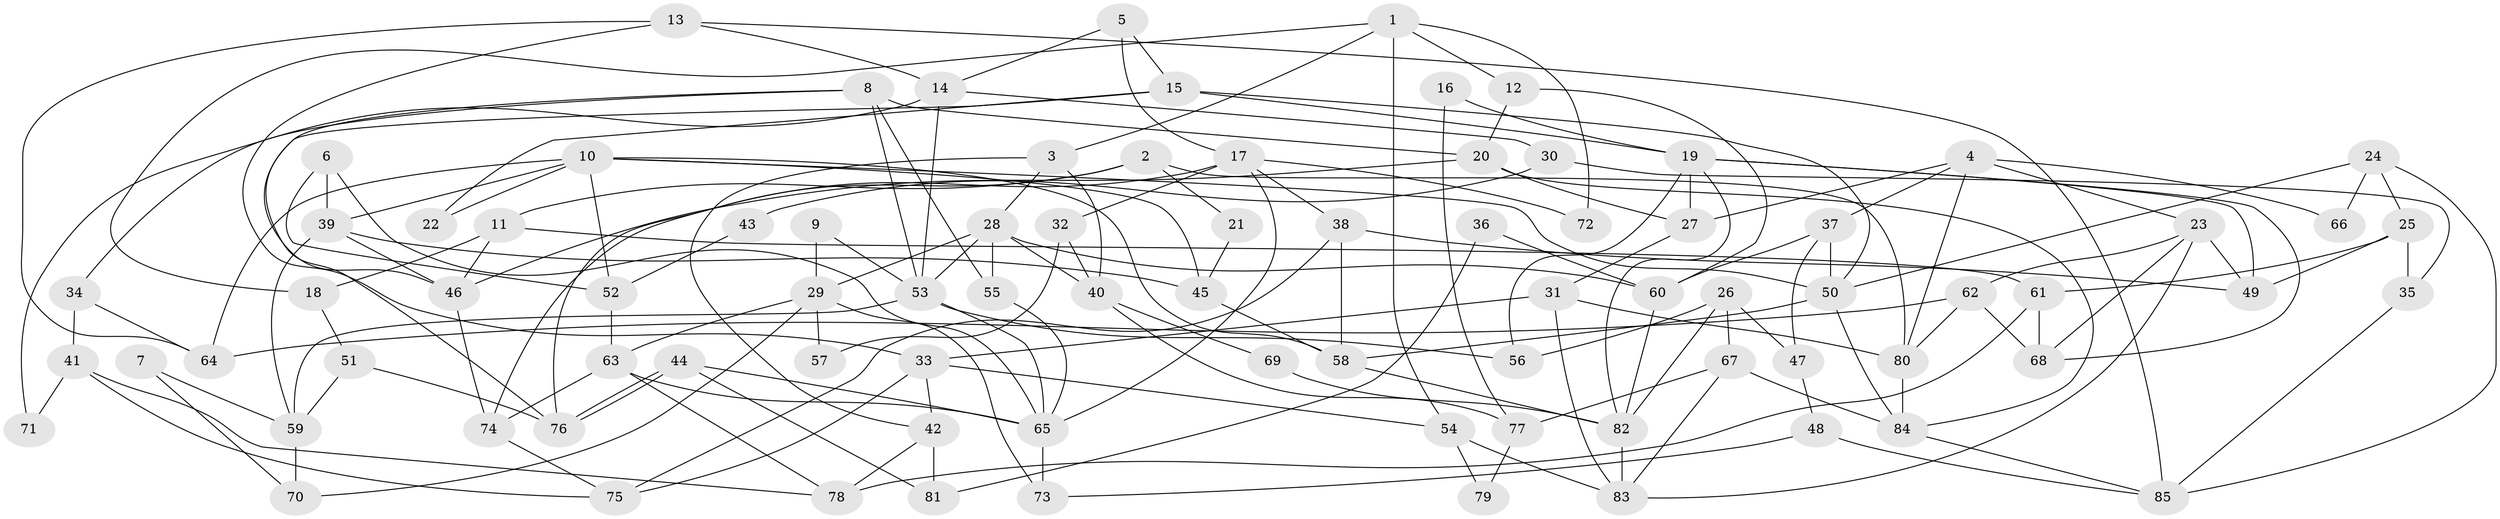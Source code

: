 // coarse degree distribution, {7: 0.11864406779661017, 6: 0.1016949152542373, 5: 0.15254237288135594, 3: 0.2033898305084746, 2: 0.1016949152542373, 4: 0.23728813559322035, 11: 0.03389830508474576, 10: 0.01694915254237288, 8: 0.03389830508474576}
// Generated by graph-tools (version 1.1) at 2025/23/03/03/25 07:23:56]
// undirected, 85 vertices, 170 edges
graph export_dot {
graph [start="1"]
  node [color=gray90,style=filled];
  1;
  2;
  3;
  4;
  5;
  6;
  7;
  8;
  9;
  10;
  11;
  12;
  13;
  14;
  15;
  16;
  17;
  18;
  19;
  20;
  21;
  22;
  23;
  24;
  25;
  26;
  27;
  28;
  29;
  30;
  31;
  32;
  33;
  34;
  35;
  36;
  37;
  38;
  39;
  40;
  41;
  42;
  43;
  44;
  45;
  46;
  47;
  48;
  49;
  50;
  51;
  52;
  53;
  54;
  55;
  56;
  57;
  58;
  59;
  60;
  61;
  62;
  63;
  64;
  65;
  66;
  67;
  68;
  69;
  70;
  71;
  72;
  73;
  74;
  75;
  76;
  77;
  78;
  79;
  80;
  81;
  82;
  83;
  84;
  85;
  1 -- 12;
  1 -- 54;
  1 -- 3;
  1 -- 18;
  1 -- 72;
  2 -- 76;
  2 -- 80;
  2 -- 11;
  2 -- 21;
  3 -- 42;
  3 -- 28;
  3 -- 40;
  4 -- 27;
  4 -- 37;
  4 -- 23;
  4 -- 66;
  4 -- 80;
  5 -- 17;
  5 -- 15;
  5 -- 14;
  6 -- 39;
  6 -- 65;
  6 -- 52;
  7 -- 59;
  7 -- 70;
  8 -- 55;
  8 -- 20;
  8 -- 34;
  8 -- 46;
  8 -- 53;
  9 -- 53;
  9 -- 29;
  10 -- 58;
  10 -- 39;
  10 -- 22;
  10 -- 45;
  10 -- 50;
  10 -- 52;
  10 -- 64;
  11 -- 46;
  11 -- 18;
  11 -- 61;
  12 -- 60;
  12 -- 20;
  13 -- 64;
  13 -- 14;
  13 -- 33;
  13 -- 85;
  14 -- 53;
  14 -- 30;
  14 -- 71;
  15 -- 19;
  15 -- 50;
  15 -- 22;
  15 -- 76;
  16 -- 19;
  16 -- 77;
  17 -- 38;
  17 -- 65;
  17 -- 32;
  17 -- 72;
  17 -- 74;
  18 -- 51;
  19 -- 82;
  19 -- 49;
  19 -- 27;
  19 -- 56;
  19 -- 68;
  20 -- 84;
  20 -- 46;
  20 -- 27;
  21 -- 45;
  23 -- 62;
  23 -- 49;
  23 -- 68;
  23 -- 83;
  24 -- 85;
  24 -- 50;
  24 -- 25;
  24 -- 66;
  25 -- 61;
  25 -- 35;
  25 -- 49;
  26 -- 56;
  26 -- 82;
  26 -- 47;
  26 -- 67;
  27 -- 31;
  28 -- 53;
  28 -- 29;
  28 -- 40;
  28 -- 55;
  28 -- 60;
  29 -- 63;
  29 -- 57;
  29 -- 70;
  29 -- 73;
  30 -- 35;
  30 -- 43;
  31 -- 83;
  31 -- 33;
  31 -- 80;
  32 -- 40;
  32 -- 57;
  33 -- 42;
  33 -- 54;
  33 -- 75;
  34 -- 64;
  34 -- 41;
  35 -- 85;
  36 -- 81;
  36 -- 60;
  37 -- 60;
  37 -- 47;
  37 -- 50;
  38 -- 75;
  38 -- 49;
  38 -- 58;
  39 -- 45;
  39 -- 46;
  39 -- 59;
  40 -- 69;
  40 -- 77;
  41 -- 78;
  41 -- 71;
  41 -- 75;
  42 -- 78;
  42 -- 81;
  43 -- 52;
  44 -- 76;
  44 -- 76;
  44 -- 65;
  44 -- 81;
  45 -- 58;
  46 -- 74;
  47 -- 48;
  48 -- 85;
  48 -- 73;
  50 -- 58;
  50 -- 84;
  51 -- 76;
  51 -- 59;
  52 -- 63;
  53 -- 59;
  53 -- 56;
  53 -- 65;
  54 -- 83;
  54 -- 79;
  55 -- 65;
  58 -- 82;
  59 -- 70;
  60 -- 82;
  61 -- 68;
  61 -- 78;
  62 -- 80;
  62 -- 68;
  62 -- 64;
  63 -- 74;
  63 -- 65;
  63 -- 78;
  65 -- 73;
  67 -- 84;
  67 -- 77;
  67 -- 83;
  69 -- 82;
  74 -- 75;
  77 -- 79;
  80 -- 84;
  82 -- 83;
  84 -- 85;
}
